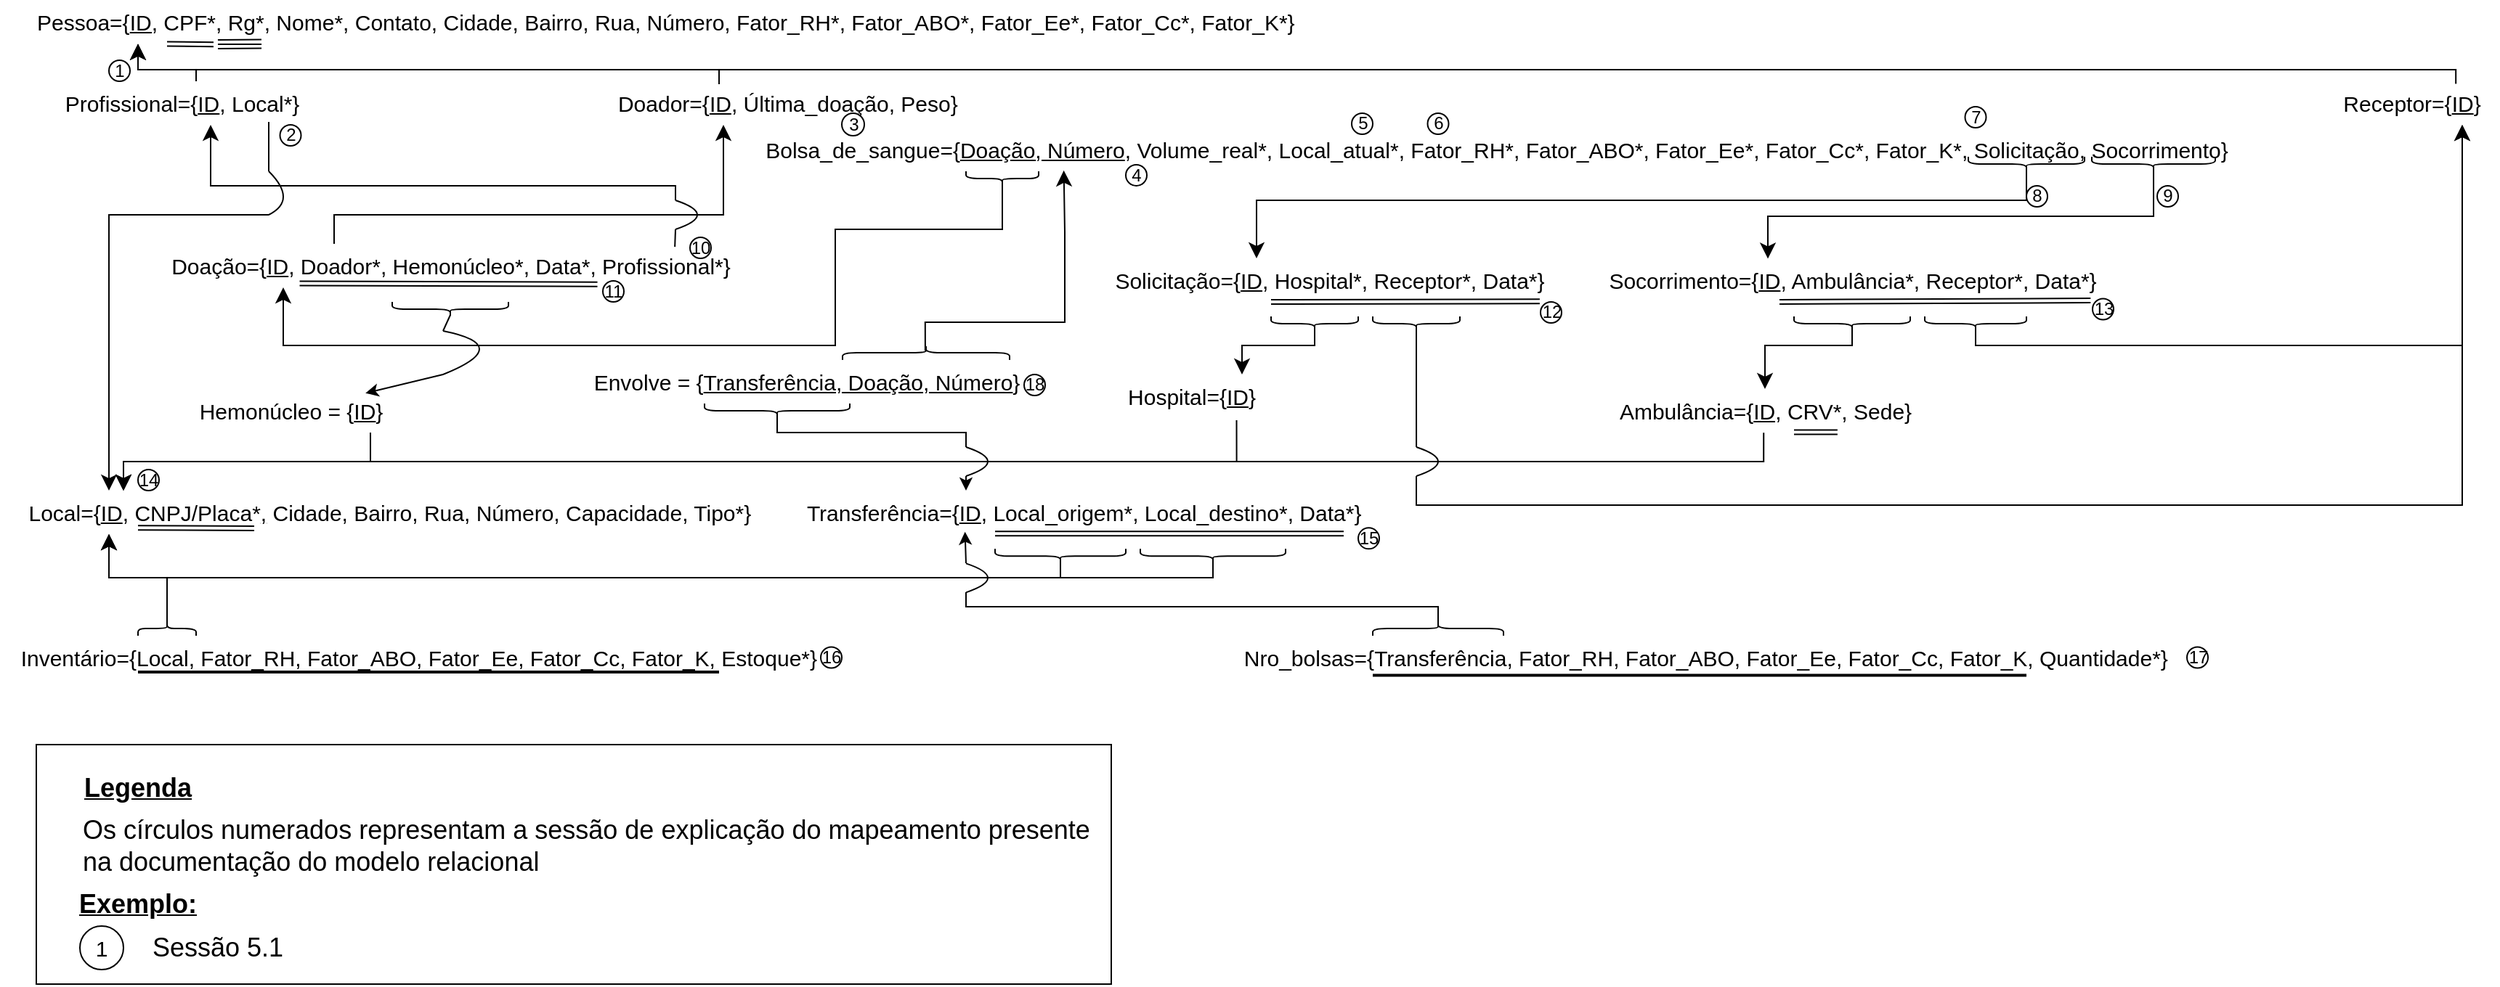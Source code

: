 <mxfile version="28.2.8">
  <diagram name="Página-1" id="2kmu_jwdTDRvYda7qhFD">
    <mxGraphModel grid="1" page="1" gridSize="10" guides="1" tooltips="1" connect="1" arrows="1" fold="1" pageScale="1" pageWidth="827" pageHeight="1169" math="0" shadow="0">
      <root>
        <mxCell id="0" />
        <mxCell id="1" parent="0" />
        <mxCell id="Y8lvot4BdXGDz-C8_BpI-1" value="&lt;font style=&quot;font-size: 15px;&quot;&gt;Pessoa={&lt;u&gt;ID,&lt;/u&gt;&amp;nbsp;CPF*, Rg*, Nome*, Contato, Cidade, Bairro, Rua, Número, Fator_RH*, Fator_ABO*, Fator_Ee*, Fator_Cc*, Fator_K*}&amp;nbsp;&lt;/font&gt;" style="text;html=1;align=center;verticalAlign=middle;resizable=0;points=[];autosize=1;strokeColor=none;fillColor=none;" vertex="1" parent="1">
          <mxGeometry x="20" y="42.25" width="890" height="30" as="geometry" />
        </mxCell>
        <mxCell id="Y8lvot4BdXGDz-C8_BpI-10" value="" style="endArrow=none;html=1;rounded=0;shape=link;strokeWidth=1;startSize=1;width=3;" edge="1" parent="1">
          <mxGeometry relative="1" as="geometry">
            <mxPoint x="120" y="72.25" as="sourcePoint" />
            <mxPoint x="152" y="72.62" as="targetPoint" />
            <Array as="points" />
          </mxGeometry>
        </mxCell>
        <mxCell id="Y8lvot4BdXGDz-C8_BpI-14" value="&lt;font style=&quot;font-size: 15px;&quot;&gt;Profissional={&lt;u&gt;ID&lt;/u&gt;, Local*}&lt;/font&gt;" style="text;html=1;align=center;verticalAlign=middle;resizable=0;points=[];autosize=1;strokeColor=none;fillColor=none;" vertex="1" parent="1">
          <mxGeometry x="40" y="98" width="180" height="30" as="geometry" />
        </mxCell>
        <mxCell id="Y8lvot4BdXGDz-C8_BpI-15" value="" style="edgeStyle=segmentEdgeStyle;endArrow=classic;html=1;curved=0;rounded=0;endSize=8;startSize=8;" edge="1" parent="1" source="Y8lvot4BdXGDz-C8_BpI-14" target="Y8lvot4BdXGDz-C8_BpI-1">
          <mxGeometry width="50" height="50" relative="1" as="geometry">
            <mxPoint x="190" y="90" as="sourcePoint" />
            <mxPoint x="240" y="160" as="targetPoint" />
            <Array as="points">
              <mxPoint x="140" y="90" />
              <mxPoint x="100" y="90" />
            </Array>
          </mxGeometry>
        </mxCell>
        <mxCell id="Y8lvot4BdXGDz-C8_BpI-16" value="&lt;font style=&quot;font-size: 15px;&quot;&gt;Doador={&lt;u&gt;ID&lt;/u&gt;, Última_doação, Peso}&amp;nbsp;&lt;/font&gt;" style="text;html=1;align=center;verticalAlign=middle;resizable=0;points=[];autosize=1;strokeColor=none;fillColor=none;" vertex="1" parent="1">
          <mxGeometry x="419" y="98" width="260" height="30" as="geometry" />
        </mxCell>
        <mxCell id="Y8lvot4BdXGDz-C8_BpI-17" value="" style="edgeStyle=segmentEdgeStyle;endArrow=classic;html=1;curved=0;rounded=0;endSize=8;startSize=8;" edge="1" parent="1" target="Y8lvot4BdXGDz-C8_BpI-1">
          <mxGeometry width="50" height="50" relative="1" as="geometry">
            <mxPoint x="500" y="100" as="sourcePoint" />
            <mxPoint x="290" y="50" as="targetPoint" />
            <Array as="points">
              <mxPoint x="500" y="90" />
              <mxPoint x="100" y="90" />
            </Array>
          </mxGeometry>
        </mxCell>
        <mxCell id="Y8lvot4BdXGDz-C8_BpI-18" value="&lt;font style=&quot;font-size: 15px;&quot;&gt;Receptor={&lt;u&gt;ID&lt;/u&gt;}&lt;/font&gt;" style="text;html=1;align=center;verticalAlign=middle;resizable=0;points=[];autosize=1;strokeColor=none;fillColor=none;" vertex="1" parent="1">
          <mxGeometry x="1605" y="98" width="120" height="30" as="geometry" />
        </mxCell>
        <mxCell id="Y8lvot4BdXGDz-C8_BpI-19" value="" style="edgeStyle=segmentEdgeStyle;endArrow=classic;html=1;curved=0;rounded=0;endSize=8;startSize=8;exitX=0.755;exitY=0.06;exitDx=0;exitDy=0;exitPerimeter=0;" edge="1" parent="1" source="Y8lvot4BdXGDz-C8_BpI-18" target="Y8lvot4BdXGDz-C8_BpI-1">
          <mxGeometry width="50" height="50" relative="1" as="geometry">
            <mxPoint x="920" y="150" as="sourcePoint" />
            <mxPoint x="970" y="100" as="targetPoint" />
            <Array as="points">
              <mxPoint x="1696" y="90" />
              <mxPoint x="100" y="90" />
            </Array>
          </mxGeometry>
        </mxCell>
        <mxCell id="Y8lvot4BdXGDz-C8_BpI-20" value="&lt;font style=&quot;font-size: 15px;&quot;&gt;Doação={&lt;u&gt;ID&lt;/u&gt;,&amp;nbsp;Doador*, Hemonúcleo*, Data*, Profissional*}&lt;/font&gt;" style="text;html=1;align=center;verticalAlign=middle;resizable=0;points=[];autosize=1;strokeColor=none;fillColor=none;" vertex="1" parent="1">
          <mxGeometry x="110" y="210" width="410" height="30" as="geometry" />
        </mxCell>
        <mxCell id="Y8lvot4BdXGDz-C8_BpI-22" value="" style="edgeStyle=segmentEdgeStyle;endArrow=classic;html=1;curved=0;rounded=0;endSize=8;startSize=8;" edge="1" parent="1" source="Y8lvot4BdXGDz-C8_BpI-20" target="Y8lvot4BdXGDz-C8_BpI-16">
          <mxGeometry width="50" height="50" relative="1" as="geometry">
            <mxPoint x="235" y="201" as="sourcePoint" />
            <mxPoint x="564.88" y="137.91" as="targetPoint" />
            <Array as="points">
              <mxPoint x="235" y="190" />
              <mxPoint x="503" y="190" />
            </Array>
          </mxGeometry>
        </mxCell>
        <mxCell id="Y8lvot4BdXGDz-C8_BpI-34" value="" style="edgeStyle=segmentEdgeStyle;endArrow=classic;html=1;curved=0;rounded=0;endSize=8;startSize=8;endFill=1;" edge="1" parent="1" target="Y8lvot4BdXGDz-C8_BpI-14">
          <mxGeometry width="50" height="50" relative="1" as="geometry">
            <mxPoint x="470" y="180" as="sourcePoint" />
            <mxPoint x="250" y="160" as="targetPoint" />
            <Array as="points">
              <mxPoint x="470" y="170" />
              <mxPoint x="150" y="170" />
            </Array>
          </mxGeometry>
        </mxCell>
        <mxCell id="Y8lvot4BdXGDz-C8_BpI-35" value="&lt;font style=&quot;font-size: 15px;&quot;&gt;Bolsa_de_sangue={&lt;u&gt;Doação, Número&lt;/u&gt;, Volume_real*, Local_atual*,&amp;nbsp;&lt;/font&gt;&lt;span style=&quot;font-size: 15px;&quot;&gt;&lt;font&gt;&lt;font style=&quot;&quot;&gt;Fator_RH*, Fator_ABO*, Fator_Ee*, Fator_Cc*, Fator_K*&lt;/font&gt;,&lt;/font&gt; Solicitação, Socorrimento&lt;/span&gt;&lt;span style=&quot;font-size: 15px;&quot;&gt;}&lt;/span&gt;" style="text;html=1;align=center;verticalAlign=middle;resizable=0;points=[];autosize=1;strokeColor=none;fillColor=none;" vertex="1" parent="1">
          <mxGeometry x="520" y="130" width="1030" height="30" as="geometry" />
        </mxCell>
        <mxCell id="Y8lvot4BdXGDz-C8_BpI-36" value="" style="endArrow=none;html=1;rounded=0;shape=link;strokeWidth=1;startSize=1;width=3;entryX=0.747;entryY=0.93;entryDx=0;entryDy=0;entryPerimeter=0;exitX=0.247;exitY=0.908;exitDx=0;exitDy=0;exitPerimeter=0;" edge="1" parent="1" source="Y8lvot4BdXGDz-C8_BpI-20" target="Y8lvot4BdXGDz-C8_BpI-20">
          <mxGeometry relative="1" as="geometry">
            <mxPoint x="270" y="239" as="sourcePoint" />
            <mxPoint x="287" y="239.8" as="targetPoint" />
            <Array as="points" />
          </mxGeometry>
        </mxCell>
        <mxCell id="Y8lvot4BdXGDz-C8_BpI-37" value="" style="edgeStyle=segmentEdgeStyle;endArrow=classic;html=1;curved=0;rounded=0;endSize=8;startSize=8;exitX=0.1;exitY=0.5;exitDx=0;exitDy=0;exitPerimeter=0;" edge="1" parent="1" source="Y8lvot4BdXGDz-C8_BpI-50" target="Y8lvot4BdXGDz-C8_BpI-20">
          <mxGeometry width="50" height="50" relative="1" as="geometry">
            <mxPoint x="735" y="250" as="sourcePoint" />
            <mxPoint x="695" y="260" as="targetPoint" />
            <Array as="points">
              <mxPoint x="695" y="200" />
              <mxPoint x="580" y="200" />
              <mxPoint x="580" y="280" />
              <mxPoint x="200" y="280" />
            </Array>
          </mxGeometry>
        </mxCell>
        <mxCell id="Y8lvot4BdXGDz-C8_BpI-38" value="&lt;font style=&quot;font-size: 15px;&quot;&gt;Hemonúcleo = {&lt;u&gt;ID&lt;/u&gt;}&lt;/font&gt;" style="text;html=1;align=center;verticalAlign=middle;resizable=0;points=[];autosize=1;strokeColor=none;fillColor=none;" vertex="1" parent="1">
          <mxGeometry x="130" y="310" width="150" height="30" as="geometry" />
        </mxCell>
        <mxCell id="Y8lvot4BdXGDz-C8_BpI-40" value="" style="curved=1;endArrow=none;html=1;rounded=0;endFill=0;" edge="1" parent="1">
          <mxGeometry width="50" height="50" relative="1" as="geometry">
            <mxPoint x="310" y="300" as="sourcePoint" />
            <mxPoint x="310" y="270" as="targetPoint" />
            <Array as="points">
              <mxPoint x="360" y="280" />
            </Array>
          </mxGeometry>
        </mxCell>
        <mxCell id="Y8lvot4BdXGDz-C8_BpI-41" value="" style="endArrow=none;html=1;rounded=0;entryX=0.1;entryY=0.5;entryDx=0;entryDy=0;entryPerimeter=0;" edge="1" parent="1" target="Y8lvot4BdXGDz-C8_BpI-47">
          <mxGeometry width="50" height="50" relative="1" as="geometry">
            <mxPoint x="310" y="270" as="sourcePoint" />
            <mxPoint x="345" y="250" as="targetPoint" />
          </mxGeometry>
        </mxCell>
        <mxCell id="Y8lvot4BdXGDz-C8_BpI-47" value="" style="shape=curlyBracket;whiteSpace=wrap;html=1;rounded=1;labelPosition=left;verticalLabelPosition=middle;align=right;verticalAlign=middle;direction=north;" vertex="1" parent="1">
          <mxGeometry x="275" y="250" width="80" height="10" as="geometry" />
        </mxCell>
        <mxCell id="Y8lvot4BdXGDz-C8_BpI-49" value="" style="endArrow=classic;html=1;rounded=0;endFill=1;entryX=0.844;entryY=0.096;entryDx=0;entryDy=0;entryPerimeter=0;" edge="1" parent="1" target="Y8lvot4BdXGDz-C8_BpI-38">
          <mxGeometry width="50" height="50" relative="1" as="geometry">
            <mxPoint x="310" y="300" as="sourcePoint" />
            <mxPoint x="425" y="310" as="targetPoint" />
          </mxGeometry>
        </mxCell>
        <mxCell id="Y8lvot4BdXGDz-C8_BpI-50" value="" style="shape=curlyBracket;whiteSpace=wrap;html=1;rounded=1;labelPosition=left;verticalLabelPosition=middle;align=right;verticalAlign=middle;direction=north;" vertex="1" parent="1">
          <mxGeometry x="670" y="160" width="50" height="10" as="geometry" />
        </mxCell>
        <mxCell id="Y8lvot4BdXGDz-C8_BpI-53" value="" style="curved=1;endArrow=none;html=1;rounded=0;endFill=0;" edge="1" parent="1">
          <mxGeometry width="50" height="50" relative="1" as="geometry">
            <mxPoint x="190" y="190" as="sourcePoint" />
            <mxPoint x="190" y="160" as="targetPoint" />
            <Array as="points">
              <mxPoint x="210" y="180" />
            </Array>
          </mxGeometry>
        </mxCell>
        <mxCell id="Y8lvot4BdXGDz-C8_BpI-54" value="" style="endArrow=none;html=1;rounded=0;" edge="1" parent="1">
          <mxGeometry width="50" height="50" relative="1" as="geometry">
            <mxPoint x="190" y="160" as="sourcePoint" />
            <mxPoint x="190" y="126" as="targetPoint" />
          </mxGeometry>
        </mxCell>
        <mxCell id="Y8lvot4BdXGDz-C8_BpI-55" value="&lt;span style=&quot;font-size: 15px;&quot;&gt;Local={&lt;u&gt;ID&lt;/u&gt;, CNPJ/Placa*&lt;u&gt;,&lt;/u&gt;&amp;nbsp;Cidade, Bairro, Rua, Número, Capacidade, Tipo*}&amp;nbsp;&lt;/span&gt;" style="text;html=1;align=center;verticalAlign=middle;resizable=0;points=[];autosize=1;strokeColor=none;fillColor=none;" vertex="1" parent="1">
          <mxGeometry x="10" y="380" width="530" height="30" as="geometry" />
        </mxCell>
        <mxCell id="Y8lvot4BdXGDz-C8_BpI-57" value="" style="edgeStyle=segmentEdgeStyle;endArrow=classic;html=1;curved=0;rounded=0;endSize=8;startSize=8;" edge="1" parent="1" target="Y8lvot4BdXGDz-C8_BpI-55">
          <mxGeometry width="50" height="50" relative="1" as="geometry">
            <mxPoint x="260" y="340" as="sourcePoint" />
            <mxPoint x="330" y="380" as="targetPoint" />
            <Array as="points">
              <mxPoint x="260" y="360" />
              <mxPoint x="90" y="360" />
            </Array>
          </mxGeometry>
        </mxCell>
        <mxCell id="Y8lvot4BdXGDz-C8_BpI-62" value="&lt;font style=&quot;font-size: 15px;&quot;&gt;Hospital={&lt;u&gt;ID&lt;/u&gt;}&lt;/font&gt;" style="text;html=1;align=center;verticalAlign=middle;resizable=0;points=[];autosize=1;strokeColor=none;fillColor=none;" vertex="1" parent="1">
          <mxGeometry x="770" y="300" width="110" height="30" as="geometry" />
        </mxCell>
        <mxCell id="Y8lvot4BdXGDz-C8_BpI-63" value="&lt;font style=&quot;font-size: 15px;&quot;&gt;Ambulância={&lt;u&gt;ID,&lt;/u&gt;&amp;nbsp;CRV*, Sede}&lt;/font&gt;" style="text;html=1;align=center;verticalAlign=middle;resizable=0;points=[];autosize=1;strokeColor=none;fillColor=none;" vertex="1" parent="1">
          <mxGeometry x="1110" y="310" width="220" height="30" as="geometry" />
        </mxCell>
        <mxCell id="Y8lvot4BdXGDz-C8_BpI-64" value="" style="edgeStyle=segmentEdgeStyle;endArrow=classic;html=1;curved=0;rounded=0;endSize=8;startSize=8;" edge="1" parent="1">
          <mxGeometry width="50" height="50" relative="1" as="geometry">
            <mxPoint x="190" y="190" as="sourcePoint" />
            <mxPoint x="80" y="380" as="targetPoint" />
            <Array as="points">
              <mxPoint x="80" y="190" />
            </Array>
          </mxGeometry>
        </mxCell>
        <mxCell id="Y8lvot4BdXGDz-C8_BpI-65" value="" style="curved=1;endArrow=none;html=1;rounded=0;endFill=0;" edge="1" parent="1">
          <mxGeometry width="50" height="50" relative="1" as="geometry">
            <mxPoint x="470" y="200" as="sourcePoint" />
            <mxPoint x="470" y="180" as="targetPoint" />
            <Array as="points">
              <mxPoint x="500" y="190" />
            </Array>
          </mxGeometry>
        </mxCell>
        <mxCell id="Y8lvot4BdXGDz-C8_BpI-66" value="" style="endArrow=none;html=1;rounded=0;exitX=0.877;exitY=0.069;exitDx=0;exitDy=0;exitPerimeter=0;" edge="1" parent="1" source="Y8lvot4BdXGDz-C8_BpI-20">
          <mxGeometry width="50" height="50" relative="1" as="geometry">
            <mxPoint x="470" y="210" as="sourcePoint" />
            <mxPoint x="470" y="200" as="targetPoint" />
          </mxGeometry>
        </mxCell>
        <mxCell id="Y8lvot4BdXGDz-C8_BpI-67" value="" style="edgeStyle=segmentEdgeStyle;endArrow=classic;html=1;curved=0;rounded=0;endSize=8;startSize=8;exitX=0.759;exitY=1.042;exitDx=0;exitDy=0;exitPerimeter=0;" edge="1" parent="1" target="Y8lvot4BdXGDz-C8_BpI-55">
          <mxGeometry width="50" height="50" relative="1" as="geometry">
            <mxPoint x="856.25" y="331.44" as="sourcePoint" />
            <mxPoint x="144.79" y="380.0" as="targetPoint" />
            <Array as="points">
              <mxPoint x="856" y="360" />
              <mxPoint x="90" y="360" />
            </Array>
          </mxGeometry>
        </mxCell>
        <mxCell id="Y8lvot4BdXGDz-C8_BpI-68" value="" style="edgeStyle=segmentEdgeStyle;endArrow=classic;html=1;curved=0;rounded=0;endSize=8;startSize=8;exitX=0.496;exitY=1.006;exitDx=0;exitDy=0;exitPerimeter=0;" edge="1" parent="1" source="Y8lvot4BdXGDz-C8_BpI-63" target="Y8lvot4BdXGDz-C8_BpI-55">
          <mxGeometry width="50" height="50" relative="1" as="geometry">
            <mxPoint x="1341" y="341" as="sourcePoint" />
            <mxPoint x="670" y="380" as="targetPoint" />
            <Array as="points">
              <mxPoint x="1219" y="360" />
              <mxPoint x="90" y="360" />
            </Array>
          </mxGeometry>
        </mxCell>
        <mxCell id="pudL2_MrnGc8sDvLhz42-1" value="&lt;font style=&quot;font-size: 15px;&quot;&gt;Solicitação={&lt;u&gt;ID&lt;/u&gt;,&amp;nbsp;Hospital*, Receptor*, Data*}&lt;/font&gt;" style="text;html=1;align=center;verticalAlign=middle;resizable=0;points=[];autosize=1;strokeColor=none;fillColor=none;" vertex="1" parent="1">
          <mxGeometry x="760" y="220" width="320" height="30" as="geometry" />
        </mxCell>
        <mxCell id="pudL2_MrnGc8sDvLhz42-2" value="&lt;font style=&quot;font-size: 15px;&quot;&gt;Socorrimento={&lt;u&gt;ID&lt;/u&gt;, Ambulância*, Receptor*, Data*}&lt;/font&gt;" style="text;html=1;align=center;verticalAlign=middle;resizable=0;points=[];autosize=1;strokeColor=none;fillColor=none;" vertex="1" parent="1">
          <mxGeometry x="1100" y="220" width="360" height="30" as="geometry" />
        </mxCell>
        <mxCell id="pudL2_MrnGc8sDvLhz42-3" value="" style="endArrow=none;html=1;rounded=0;shape=link;strokeWidth=1;startSize=1;width=3;entryX=0.953;entryY=0.989;entryDx=0;entryDy=0;entryPerimeter=0;" edge="1" parent="1" target="pudL2_MrnGc8sDvLhz42-1">
          <mxGeometry relative="1" as="geometry">
            <mxPoint x="880" y="250" as="sourcePoint" />
            <mxPoint x="1047.1" y="250.72" as="targetPoint" />
            <Array as="points" />
          </mxGeometry>
        </mxCell>
        <mxCell id="pudL2_MrnGc8sDvLhz42-4" value="" style="endArrow=none;html=1;rounded=0;shape=link;strokeWidth=1;startSize=1;width=3;entryX=0.956;entryY=0.968;entryDx=0;entryDy=0;entryPerimeter=0;" edge="1" parent="1" target="pudL2_MrnGc8sDvLhz42-2">
          <mxGeometry relative="1" as="geometry">
            <mxPoint x="1230" y="250" as="sourcePoint" />
            <mxPoint x="1420" y="249.52" as="targetPoint" />
            <Array as="points" />
          </mxGeometry>
        </mxCell>
        <mxCell id="pudL2_MrnGc8sDvLhz42-6" value="" style="shape=curlyBracket;whiteSpace=wrap;html=1;rounded=1;labelPosition=left;verticalLabelPosition=middle;align=right;verticalAlign=middle;direction=north;" vertex="1" parent="1">
          <mxGeometry x="880" y="260" width="60" height="10" as="geometry" />
        </mxCell>
        <mxCell id="pudL2_MrnGc8sDvLhz42-10" value="" style="edgeStyle=segmentEdgeStyle;endArrow=classic;html=1;curved=0;rounded=0;endSize=8;startSize=8;exitX=0.1;exitY=0.5;exitDx=0;exitDy=0;exitPerimeter=0;" edge="1" parent="1" source="pudL2_MrnGc8sDvLhz42-6" target="Y8lvot4BdXGDz-C8_BpI-62">
          <mxGeometry width="50" height="50" relative="1" as="geometry">
            <mxPoint x="980" y="300" as="sourcePoint" />
            <mxPoint x="920" y="290" as="targetPoint" />
            <Array as="points">
              <mxPoint x="910" y="280" />
              <mxPoint x="860" y="280" />
            </Array>
          </mxGeometry>
        </mxCell>
        <mxCell id="pudL2_MrnGc8sDvLhz42-11" value="" style="shape=curlyBracket;whiteSpace=wrap;html=1;rounded=1;labelPosition=left;verticalLabelPosition=middle;align=right;verticalAlign=middle;direction=north;" vertex="1" parent="1">
          <mxGeometry x="1240" y="260" width="80" height="10" as="geometry" />
        </mxCell>
        <mxCell id="pudL2_MrnGc8sDvLhz42-12" value="" style="edgeStyle=segmentEdgeStyle;endArrow=classic;html=1;curved=0;rounded=0;endSize=8;startSize=8;exitX=0.1;exitY=0.5;exitDx=0;exitDy=0;exitPerimeter=0;" edge="1" parent="1" source="pudL2_MrnGc8sDvLhz42-11" target="Y8lvot4BdXGDz-C8_BpI-63">
          <mxGeometry width="50" height="50" relative="1" as="geometry">
            <mxPoint x="1330" y="300" as="sourcePoint" />
            <mxPoint x="1200" y="300" as="targetPoint" />
            <Array as="points">
              <mxPoint x="1280" y="280" />
              <mxPoint x="1220" y="280" />
            </Array>
          </mxGeometry>
        </mxCell>
        <mxCell id="pudL2_MrnGc8sDvLhz42-17" value="" style="shape=curlyBracket;whiteSpace=wrap;html=1;rounded=1;labelPosition=left;verticalLabelPosition=middle;align=right;verticalAlign=middle;direction=north;" vertex="1" parent="1">
          <mxGeometry x="1360" y="150" width="80" height="10" as="geometry" />
        </mxCell>
        <mxCell id="pudL2_MrnGc8sDvLhz42-18" value="" style="edgeStyle=segmentEdgeStyle;endArrow=classic;html=1;curved=0;rounded=0;endSize=8;startSize=8;exitX=0.1;exitY=0.5;exitDx=0;exitDy=0;exitPerimeter=0;" edge="1" parent="1" source="pudL2_MrnGc8sDvLhz42-17" target="pudL2_MrnGc8sDvLhz42-1">
          <mxGeometry width="50" height="50" relative="1" as="geometry">
            <mxPoint x="1460" y="190" as="sourcePoint" />
            <mxPoint x="1360" y="200" as="targetPoint" />
            <Array as="points">
              <mxPoint x="1400" y="180" />
              <mxPoint x="870" y="180" />
            </Array>
          </mxGeometry>
        </mxCell>
        <mxCell id="pudL2_MrnGc8sDvLhz42-19" value="" style="shape=curlyBracket;whiteSpace=wrap;html=1;rounded=1;labelPosition=left;verticalLabelPosition=middle;align=right;verticalAlign=middle;direction=north;" vertex="1" parent="1">
          <mxGeometry x="1445" y="150" width="85" height="10" as="geometry" />
        </mxCell>
        <mxCell id="pudL2_MrnGc8sDvLhz42-27" value="" style="shape=curlyBracket;whiteSpace=wrap;html=1;rounded=1;labelPosition=left;verticalLabelPosition=middle;align=right;verticalAlign=middle;direction=north;" vertex="1" parent="1">
          <mxGeometry x="1330" y="260" width="70" height="10" as="geometry" />
        </mxCell>
        <mxCell id="pudL2_MrnGc8sDvLhz42-28" value="" style="edgeStyle=segmentEdgeStyle;endArrow=classic;html=1;curved=0;rounded=0;endSize=8;startSize=8;exitX=0.1;exitY=0.5;exitDx=0;exitDy=0;exitPerimeter=0;entryX=0.34;entryY=0.005;entryDx=0;entryDy=0;entryPerimeter=0;" edge="1" parent="1" source="pudL2_MrnGc8sDvLhz42-19" target="pudL2_MrnGc8sDvLhz42-2">
          <mxGeometry width="50" height="50" relative="1" as="geometry">
            <mxPoint x="1590" y="170" as="sourcePoint" />
            <mxPoint x="1060" y="231" as="targetPoint" />
            <Array as="points">
              <mxPoint x="1487" y="191" />
              <mxPoint x="1222" y="191" />
              <mxPoint x="1222" y="220" />
            </Array>
          </mxGeometry>
        </mxCell>
        <mxCell id="pudL2_MrnGc8sDvLhz42-32" value="" style="edgeStyle=segmentEdgeStyle;endArrow=classic;html=1;curved=0;rounded=0;endSize=8;startSize=8;exitX=0.1;exitY=0.5;exitDx=0;exitDy=0;exitPerimeter=0;" edge="1" parent="1" source="pudL2_MrnGc8sDvLhz42-27" target="Y8lvot4BdXGDz-C8_BpI-18">
          <mxGeometry width="50" height="50" relative="1" as="geometry">
            <mxPoint x="1370" y="290" as="sourcePoint" />
            <mxPoint x="1420" y="240" as="targetPoint" />
            <Array as="points">
              <mxPoint x="1365" y="280" />
              <mxPoint x="1700" y="280" />
            </Array>
          </mxGeometry>
        </mxCell>
        <mxCell id="pudL2_MrnGc8sDvLhz42-33" value="" style="curved=1;endArrow=none;html=1;rounded=0;endFill=0;" edge="1" parent="1">
          <mxGeometry width="50" height="50" relative="1" as="geometry">
            <mxPoint x="980" y="370" as="sourcePoint" />
            <mxPoint x="980" y="350" as="targetPoint" />
            <Array as="points">
              <mxPoint x="1010" y="360" />
            </Array>
          </mxGeometry>
        </mxCell>
        <mxCell id="pudL2_MrnGc8sDvLhz42-35" style="edgeStyle=orthogonalEdgeStyle;rounded=0;orthogonalLoop=1;jettySize=auto;html=1;exitX=0.1;exitY=0.5;exitDx=0;exitDy=0;exitPerimeter=0;endArrow=none;endFill=0;" edge="1" parent="1" source="pudL2_MrnGc8sDvLhz42-34">
          <mxGeometry relative="1" as="geometry">
            <mxPoint x="980.034" y="350" as="targetPoint" />
          </mxGeometry>
        </mxCell>
        <mxCell id="pudL2_MrnGc8sDvLhz42-34" value="" style="shape=curlyBracket;whiteSpace=wrap;html=1;rounded=1;labelPosition=left;verticalLabelPosition=middle;align=right;verticalAlign=middle;direction=north;" vertex="1" parent="1">
          <mxGeometry x="950" y="260" width="60" height="10" as="geometry" />
        </mxCell>
        <mxCell id="pudL2_MrnGc8sDvLhz42-36" value="" style="edgeStyle=segmentEdgeStyle;endArrow=classic;html=1;curved=0;rounded=0;endSize=8;startSize=8;" edge="1" parent="1" target="Y8lvot4BdXGDz-C8_BpI-18">
          <mxGeometry width="50" height="50" relative="1" as="geometry">
            <mxPoint x="980" y="370" as="sourcePoint" />
            <mxPoint x="1315" y="257" as="targetPoint" />
            <Array as="points">
              <mxPoint x="980" y="390" />
              <mxPoint x="1700" y="390" />
            </Array>
          </mxGeometry>
        </mxCell>
        <mxCell id="pudL2_MrnGc8sDvLhz42-37" value="&lt;font style=&quot;font-size: 15px;&quot;&gt;Transferência={&lt;u&gt;ID&lt;/u&gt;, Local_origem*, Local_destino*, Data*}&amp;nbsp;&amp;nbsp;&lt;/font&gt;" style="text;html=1;align=center;verticalAlign=middle;resizable=0;points=[];autosize=1;strokeColor=none;fillColor=none;" vertex="1" parent="1">
          <mxGeometry x="550" y="380" width="410" height="30" as="geometry" />
        </mxCell>
        <mxCell id="pudL2_MrnGc8sDvLhz42-38" value="" style="endArrow=none;html=1;rounded=0;shape=link;strokeWidth=1;startSize=1;width=3;" edge="1" parent="1">
          <mxGeometry relative="1" as="geometry">
            <mxPoint x="690" y="409.6" as="sourcePoint" />
            <mxPoint x="930" y="409.6" as="targetPoint" />
            <Array as="points" />
          </mxGeometry>
        </mxCell>
        <mxCell id="pudL2_MrnGc8sDvLhz42-46" value="" style="shape=curlyBracket;whiteSpace=wrap;html=1;rounded=1;labelPosition=left;verticalLabelPosition=middle;align=right;verticalAlign=middle;direction=north;" vertex="1" parent="1">
          <mxGeometry x="690" y="420.17" width="90" height="10" as="geometry" />
        </mxCell>
        <mxCell id="pudL2_MrnGc8sDvLhz42-47" value="" style="shape=curlyBracket;whiteSpace=wrap;html=1;rounded=1;labelPosition=left;verticalLabelPosition=middle;align=right;verticalAlign=middle;direction=north;" vertex="1" parent="1">
          <mxGeometry x="790" y="420.17" width="100" height="10" as="geometry" />
        </mxCell>
        <mxCell id="pudL2_MrnGc8sDvLhz42-48" value="" style="edgeStyle=segmentEdgeStyle;endArrow=classic;html=1;curved=0;rounded=0;endSize=8;startSize=8;exitX=0.1;exitY=0.5;exitDx=0;exitDy=0;exitPerimeter=0;" edge="1" parent="1" source="pudL2_MrnGc8sDvLhz42-46">
          <mxGeometry width="50" height="50" relative="1" as="geometry">
            <mxPoint x="350" y="470" as="sourcePoint" />
            <mxPoint x="80" y="410" as="targetPoint" />
            <Array as="points">
              <mxPoint x="735" y="440" />
              <mxPoint x="80" y="440" />
              <mxPoint x="80" y="410" />
            </Array>
          </mxGeometry>
        </mxCell>
        <mxCell id="pudL2_MrnGc8sDvLhz42-49" value="" style="edgeStyle=segmentEdgeStyle;endArrow=classic;html=1;curved=0;rounded=0;endSize=8;startSize=8;exitX=0.1;exitY=0.5;exitDx=0;exitDy=0;exitPerimeter=0;" edge="1" parent="1" source="pudL2_MrnGc8sDvLhz42-47" target="Y8lvot4BdXGDz-C8_BpI-55">
          <mxGeometry width="50" height="50" relative="1" as="geometry">
            <mxPoint x="805" y="430" as="sourcePoint" />
            <mxPoint x="80" y="440" as="targetPoint" />
            <Array as="points">
              <mxPoint x="840" y="440" />
              <mxPoint x="80" y="440" />
            </Array>
          </mxGeometry>
        </mxCell>
        <mxCell id="pudL2_MrnGc8sDvLhz42-50" value="&lt;font style=&quot;font-size: 15px;&quot;&gt;Inventário={Local, Fator_RH, Fator_ABO, Fator_Ee, Fator_Cc, Fator_K, Estoque*}&amp;nbsp;&lt;/font&gt;" style="text;html=1;align=center;verticalAlign=middle;resizable=0;points=[];autosize=1;strokeColor=none;fillColor=none;" vertex="1" parent="1">
          <mxGeometry x="5" y="480" width="580" height="30" as="geometry" />
        </mxCell>
        <mxCell id="pudL2_MrnGc8sDvLhz42-51" value="" style="line;strokeWidth=2;html=1;" vertex="1" parent="1">
          <mxGeometry x="100" y="500" width="400" height="10" as="geometry" />
        </mxCell>
        <mxCell id="pudL2_MrnGc8sDvLhz42-54" value="" style="shape=curlyBracket;whiteSpace=wrap;html=1;rounded=1;labelPosition=left;verticalLabelPosition=middle;align=right;verticalAlign=middle;direction=south;" vertex="1" parent="1">
          <mxGeometry x="100" y="470" width="40" height="10" as="geometry" />
        </mxCell>
        <mxCell id="pudL2_MrnGc8sDvLhz42-56" value="&lt;font style=&quot;font-size: 15px;&quot;&gt;Nro_bolsas={Transferência, Fator_RH, Fator_ABO, Fator_Ee, Fator_Cc, Fator_K, Quantidade*}&amp;nbsp;&lt;/font&gt;" style="text;html=1;align=center;verticalAlign=middle;resizable=0;points=[];autosize=1;strokeColor=none;fillColor=none;" vertex="1" parent="1">
          <mxGeometry x="850.5" y="480" width="660" height="30" as="geometry" />
        </mxCell>
        <mxCell id="pudL2_MrnGc8sDvLhz42-57" value="" style="line;strokeWidth=2;html=1;" vertex="1" parent="1">
          <mxGeometry x="950" y="502.25" width="450" height="10" as="geometry" />
        </mxCell>
        <mxCell id="pudL2_MrnGc8sDvLhz42-58" value="" style="shape=curlyBracket;whiteSpace=wrap;html=1;rounded=1;labelPosition=left;verticalLabelPosition=middle;align=right;verticalAlign=middle;direction=south;" vertex="1" parent="1">
          <mxGeometry x="950" y="470" width="90" height="10" as="geometry" />
        </mxCell>
        <mxCell id="pudL2_MrnGc8sDvLhz42-59" value="" style="edgeStyle=segmentEdgeStyle;endArrow=none;html=1;curved=0;rounded=0;endSize=8;startSize=8;exitX=0.1;exitY=0.5;exitDx=0;exitDy=0;exitPerimeter=0;endFill=0;" edge="1" parent="1" source="pudL2_MrnGc8sDvLhz42-58">
          <mxGeometry width="50" height="50" relative="1" as="geometry">
            <mxPoint x="990" y="440" as="sourcePoint" />
            <mxPoint x="670" y="450" as="targetPoint" />
            <Array as="points">
              <mxPoint x="995" y="460" />
              <mxPoint x="670" y="460" />
            </Array>
          </mxGeometry>
        </mxCell>
        <mxCell id="pudL2_MrnGc8sDvLhz42-60" value="" style="curved=1;endArrow=none;html=1;rounded=0;endFill=0;" edge="1" parent="1">
          <mxGeometry width="50" height="50" relative="1" as="geometry">
            <mxPoint x="670" y="450.17" as="sourcePoint" />
            <mxPoint x="670" y="430.17" as="targetPoint" />
            <Array as="points">
              <mxPoint x="700" y="440.17" />
            </Array>
          </mxGeometry>
        </mxCell>
        <mxCell id="pudL2_MrnGc8sDvLhz42-61" value="" style="endArrow=classic;html=1;rounded=0;entryX=0.291;entryY=0.945;entryDx=0;entryDy=0;entryPerimeter=0;" edge="1" parent="1" target="pudL2_MrnGc8sDvLhz42-37">
          <mxGeometry width="50" height="50" relative="1" as="geometry">
            <mxPoint x="670" y="430" as="sourcePoint" />
            <mxPoint x="720" y="380" as="targetPoint" />
          </mxGeometry>
        </mxCell>
        <mxCell id="hAiok2hoCGUtveRIg8li-1" value="1" style="ellipse;whiteSpace=wrap;html=1;aspect=fixed;" vertex="1" parent="1">
          <mxGeometry x="80" y="83.5" width="14.5" height="14.5" as="geometry" />
        </mxCell>
        <mxCell id="hAiok2hoCGUtveRIg8li-4" value="2" style="ellipse;whiteSpace=wrap;html=1;aspect=fixed;" vertex="1" parent="1">
          <mxGeometry x="197.75" y="128" width="14.5" height="14.5" as="geometry" />
        </mxCell>
        <mxCell id="hAiok2hoCGUtveRIg8li-5" value="3" style="ellipse;whiteSpace=wrap;html=1;aspect=fixed;fillColor=light-dark(#FFFFFF,transparent);" vertex="1" parent="1">
          <mxGeometry x="584.5" y="120" width="15.5" height="15.5" as="geometry" />
        </mxCell>
        <mxCell id="hAiok2hoCGUtveRIg8li-6" value="8" style="ellipse;whiteSpace=wrap;html=1;aspect=fixed;" vertex="1" parent="1">
          <mxGeometry x="1400" y="170" width="14.5" height="14.5" as="geometry" />
        </mxCell>
        <mxCell id="hAiok2hoCGUtveRIg8li-9" value="10" style="ellipse;whiteSpace=wrap;html=1;aspect=fixed;fillColor=light-dark(#FFFFFF,#1B1C1D);" vertex="1" parent="1">
          <mxGeometry x="480" y="205.5" width="14.5" height="14.5" as="geometry" />
        </mxCell>
        <mxCell id="hAiok2hoCGUtveRIg8li-10" value="9" style="ellipse;whiteSpace=wrap;html=1;aspect=fixed;fillColor=light-dark(#FFFFFF,transparent);" vertex="1" parent="1">
          <mxGeometry x="1490" y="170" width="14.5" height="14.5" as="geometry" />
        </mxCell>
        <mxCell id="hAiok2hoCGUtveRIg8li-11" value="12" style="ellipse;whiteSpace=wrap;html=1;aspect=fixed;" vertex="1" parent="1">
          <mxGeometry x="1065.5" y="250" width="14.5" height="14.5" as="geometry" />
        </mxCell>
        <mxCell id="hAiok2hoCGUtveRIg8li-12" value="13" style="ellipse;whiteSpace=wrap;html=1;aspect=fixed;" vertex="1" parent="1">
          <mxGeometry x="1445.5" y="247.75" width="14.5" height="14.5" as="geometry" />
        </mxCell>
        <mxCell id="hAiok2hoCGUtveRIg8li-14" value="14" style="ellipse;whiteSpace=wrap;html=1;aspect=fixed;" vertex="1" parent="1">
          <mxGeometry x="100" y="365.5" width="14.5" height="14.5" as="geometry" />
        </mxCell>
        <mxCell id="hAiok2hoCGUtveRIg8li-17" value="15" style="ellipse;whiteSpace=wrap;html=1;aspect=fixed;" vertex="1" parent="1">
          <mxGeometry x="940" y="405.67" width="14.5" height="14.5" as="geometry" />
        </mxCell>
        <mxCell id="hAiok2hoCGUtveRIg8li-18" value="16" style="ellipse;whiteSpace=wrap;html=1;aspect=fixed;" vertex="1" parent="1">
          <mxGeometry x="570" y="487.75" width="14.5" height="14.5" as="geometry" />
        </mxCell>
        <mxCell id="bm1N-Zmu4VdTA1cOkZpr-3" value="11" style="ellipse;whiteSpace=wrap;html=1;aspect=fixed;fillColor=light-dark(#FFFFFF,#1B1C1D);" vertex="1" parent="1">
          <mxGeometry x="420" y="235.5" width="14.5" height="14.5" as="geometry" />
        </mxCell>
        <mxCell id="bm1N-Zmu4VdTA1cOkZpr-4" value="17" style="ellipse;whiteSpace=wrap;html=1;aspect=fixed;" vertex="1" parent="1">
          <mxGeometry x="1510.5" y="487.75" width="14.5" height="14.5" as="geometry" />
        </mxCell>
        <mxCell id="bm1N-Zmu4VdTA1cOkZpr-5" value="4" style="ellipse;whiteSpace=wrap;html=1;aspect=fixed;" vertex="1" parent="1">
          <mxGeometry x="780" y="155.5" width="14.5" height="14.5" as="geometry" />
        </mxCell>
        <mxCell id="1CfI6ieswPqQ5rxWnJSo-1" value="5" style="ellipse;whiteSpace=wrap;html=1;aspect=fixed;" vertex="1" parent="1">
          <mxGeometry x="935.5" y="120" width="14.5" height="14.5" as="geometry" />
        </mxCell>
        <mxCell id="1CfI6ieswPqQ5rxWnJSo-3" value="6" style="ellipse;whiteSpace=wrap;html=1;aspect=fixed;" vertex="1" parent="1">
          <mxGeometry x="987.75" y="120" width="14.5" height="14.5" as="geometry" />
        </mxCell>
        <mxCell id="1CfI6ieswPqQ5rxWnJSo-4" value="7" style="ellipse;whiteSpace=wrap;html=1;aspect=fixed;" vertex="1" parent="1">
          <mxGeometry x="1357.75" y="115.5" width="14.5" height="14.5" as="geometry" />
        </mxCell>
        <mxCell id="1CfI6ieswPqQ5rxWnJSo-9" value="" style="rounded=0;whiteSpace=wrap;html=1;" vertex="1" parent="1">
          <mxGeometry x="30" y="555" width="740" height="165" as="geometry" />
        </mxCell>
        <mxCell id="1CfI6ieswPqQ5rxWnJSo-10" value="&lt;font style=&quot;font-size: 18px;&quot;&gt;&lt;b&gt;&lt;u&gt;Legenda&lt;/u&gt;&lt;/b&gt;&lt;/font&gt;" style="text;strokeColor=none;align=center;fillColor=none;html=1;verticalAlign=middle;whiteSpace=wrap;rounded=0;" vertex="1" parent="1">
          <mxGeometry x="70" y="570" width="60" height="30" as="geometry" />
        </mxCell>
        <mxCell id="1CfI6ieswPqQ5rxWnJSo-11" value="&lt;font style=&quot;font-size: 15px;&quot;&gt;1&lt;/font&gt;" style="ellipse;whiteSpace=wrap;html=1;aspect=fixed;" vertex="1" parent="1">
          <mxGeometry x="60" y="680" width="30" height="30" as="geometry" />
        </mxCell>
        <mxCell id="1CfI6ieswPqQ5rxWnJSo-12" value="&lt;font style=&quot;font-size: 18px;&quot;&gt;Sessão 5.1&lt;/font&gt;" style="text;strokeColor=none;align=center;fillColor=none;html=1;verticalAlign=middle;whiteSpace=wrap;rounded=0;" vertex="1" parent="1">
          <mxGeometry x="100" y="680" width="110" height="30" as="geometry" />
        </mxCell>
        <mxCell id="1CfI6ieswPqQ5rxWnJSo-13" value="&lt;font style=&quot;font-size: 18px;&quot;&gt;&lt;u&gt;&lt;b&gt;Exemplo:&lt;/b&gt;&lt;/u&gt;&lt;/font&gt;" style="text;strokeColor=none;align=center;fillColor=none;html=1;verticalAlign=middle;whiteSpace=wrap;rounded=0;" vertex="1" parent="1">
          <mxGeometry x="45" y="650" width="110" height="30" as="geometry" />
        </mxCell>
        <mxCell id="1CfI6ieswPqQ5rxWnJSo-14" value="&lt;font style=&quot;font-size: 18px;&quot;&gt;Os círculos numerados representam a sessão de explicação do mapeamento presente na documentação do modelo relacional&lt;/font&gt;" style="text;strokeColor=none;align=left;fillColor=none;html=1;verticalAlign=middle;whiteSpace=wrap;rounded=0;" vertex="1" parent="1">
          <mxGeometry x="60" y="610" width="710" height="30" as="geometry" />
        </mxCell>
        <mxCell id="hE2R8RdYAlJC9OmlTrnR-1" value="" style="endArrow=none;html=1;rounded=0;shape=link;strokeWidth=1;startSize=1;width=5.962;" edge="1" parent="1">
          <mxGeometry relative="1" as="geometry">
            <mxPoint x="155" y="72.5" as="sourcePoint" />
            <mxPoint x="185" y="72.25" as="targetPoint" />
            <Array as="points" />
          </mxGeometry>
        </mxCell>
        <mxCell id="hE2R8RdYAlJC9OmlTrnR-2" value="" style="endArrow=none;html=1;rounded=0;" edge="1" parent="1">
          <mxGeometry width="50" height="50" relative="1" as="geometry">
            <mxPoint x="155" y="72.5" as="sourcePoint" />
            <mxPoint x="185" y="72.5" as="targetPoint" />
          </mxGeometry>
        </mxCell>
        <mxCell id="hE2R8RdYAlJC9OmlTrnR-5" value="" style="endArrow=none;html=1;rounded=0;shape=link;strokeWidth=1;startSize=1;width=3;" edge="1" parent="1">
          <mxGeometry relative="1" as="geometry">
            <mxPoint x="100" y="405.67" as="sourcePoint" />
            <mxPoint x="180" y="406" as="targetPoint" />
            <Array as="points" />
          </mxGeometry>
        </mxCell>
        <mxCell id="hE2R8RdYAlJC9OmlTrnR-6" value="" style="endArrow=none;html=1;rounded=0;shape=link;strokeWidth=1;startSize=1;width=3;entryX=0.727;entryY=0.986;entryDx=0;entryDy=0;entryPerimeter=0;" edge="1" parent="1">
          <mxGeometry relative="1" as="geometry">
            <mxPoint x="1240" y="339.72" as="sourcePoint" />
            <mxPoint x="1269.94" y="339.72" as="targetPoint" />
            <Array as="points" />
          </mxGeometry>
        </mxCell>
        <mxCell id="hE2R8RdYAlJC9OmlTrnR-7" value="" style="edgeStyle=segmentEdgeStyle;endArrow=classic;html=1;curved=0;rounded=0;endSize=8;startSize=8;exitX=0.1;exitY=0.5;exitDx=0;exitDy=0;exitPerimeter=0;" edge="1" parent="1" source="pudL2_MrnGc8sDvLhz42-54">
          <mxGeometry width="50" height="50" relative="1" as="geometry">
            <mxPoint x="120" y="470" as="sourcePoint" />
            <mxPoint x="80" y="410" as="targetPoint" />
            <Array as="points">
              <mxPoint x="120" y="440" />
              <mxPoint x="80" y="440" />
            </Array>
          </mxGeometry>
        </mxCell>
        <mxCell id="-rOPmC08AJNQmtg9pDi2-1" value="&lt;font style=&quot;font-size: 15px;&quot;&gt;Envolve = {&lt;u&gt;Transferência, Doação, Número&lt;/u&gt;}&lt;/font&gt;" style="text;html=1;align=center;verticalAlign=middle;resizable=0;points=[];autosize=1;strokeColor=none;fillColor=none;" vertex="1" parent="1">
          <mxGeometry x="400" y="290" width="320" height="30" as="geometry" />
        </mxCell>
        <mxCell id="-rOPmC08AJNQmtg9pDi2-4" value="" style="curved=1;endArrow=none;html=1;rounded=0;endFill=0;" edge="1" parent="1">
          <mxGeometry width="50" height="50" relative="1" as="geometry">
            <mxPoint x="670" y="370" as="sourcePoint" />
            <mxPoint x="670" y="350" as="targetPoint" />
            <Array as="points">
              <mxPoint x="700" y="360" />
            </Array>
          </mxGeometry>
        </mxCell>
        <mxCell id="-rOPmC08AJNQmtg9pDi2-5" value="" style="endArrow=classic;html=1;rounded=0;endFill=1;" edge="1" parent="1">
          <mxGeometry width="50" height="50" relative="1" as="geometry">
            <mxPoint x="670" y="370" as="sourcePoint" />
            <mxPoint x="670" y="380" as="targetPoint" />
          </mxGeometry>
        </mxCell>
        <mxCell id="-rOPmC08AJNQmtg9pDi2-7" value="" style="shape=curlyBracket;whiteSpace=wrap;html=1;rounded=1;labelPosition=left;verticalLabelPosition=middle;align=right;verticalAlign=middle;direction=north;" vertex="1" parent="1">
          <mxGeometry x="490" y="320" width="100" height="10" as="geometry" />
        </mxCell>
        <mxCell id="-rOPmC08AJNQmtg9pDi2-8" value="" style="shape=curlyBracket;whiteSpace=wrap;html=1;rounded=1;labelPosition=left;verticalLabelPosition=middle;align=right;verticalAlign=middle;direction=south;" vertex="1" parent="1">
          <mxGeometry x="585" y="280" width="115" height="10" as="geometry" />
        </mxCell>
        <mxCell id="-rOPmC08AJNQmtg9pDi2-9" value="" style="edgeStyle=segmentEdgeStyle;endArrow=classic;html=1;curved=0;rounded=0;endSize=8;startSize=8;entryX=0.211;entryY=0.981;entryDx=0;entryDy=0;entryPerimeter=0;" edge="1" parent="1" target="Y8lvot4BdXGDz-C8_BpI-35">
          <mxGeometry width="50" height="50" relative="1" as="geometry">
            <mxPoint x="641.94" y="283.75" as="sourcePoint" />
            <mxPoint x="909.94" y="201.75" as="targetPoint" />
            <Array as="points">
              <mxPoint x="642" y="264" />
              <mxPoint x="738" y="264" />
              <mxPoint x="738" y="202" />
              <mxPoint x="737" y="202" />
            </Array>
          </mxGeometry>
        </mxCell>
        <mxCell id="-rOPmC08AJNQmtg9pDi2-10" value="18" style="ellipse;whiteSpace=wrap;html=1;aspect=fixed;" vertex="1" parent="1">
          <mxGeometry x="710" y="300" width="14.5" height="14.5" as="geometry" />
        </mxCell>
        <mxCell id="-rOPmC08AJNQmtg9pDi2-11" value="" style="edgeStyle=segmentEdgeStyle;endArrow=none;html=1;curved=0;rounded=0;endSize=8;startSize=8;exitX=0.1;exitY=0.5;exitDx=0;exitDy=0;exitPerimeter=0;endFill=0;" edge="1" parent="1" source="-rOPmC08AJNQmtg9pDi2-7">
          <mxGeometry width="50" height="50" relative="1" as="geometry">
            <mxPoint x="540" y="330" as="sourcePoint" />
            <mxPoint x="670" y="350" as="targetPoint" />
            <Array as="points">
              <mxPoint x="540" y="340" />
              <mxPoint x="670" y="340" />
            </Array>
          </mxGeometry>
        </mxCell>
      </root>
    </mxGraphModel>
  </diagram>
</mxfile>
